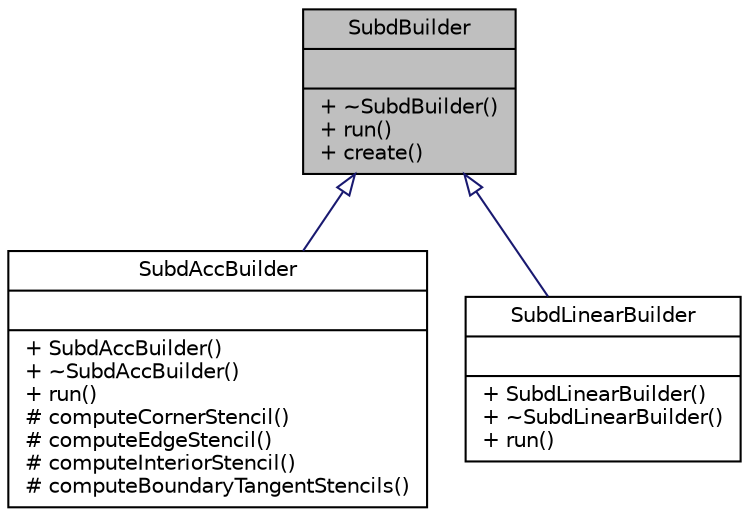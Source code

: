 digraph G
{
  edge [fontname="Helvetica",fontsize="10",labelfontname="Helvetica",labelfontsize="10"];
  node [fontname="Helvetica",fontsize="10",shape=record];
  Node1 [label="{SubdBuilder\n||+ ~SubdBuilder()\l+ run()\l+ create()\l}",height=0.2,width=0.4,color="black", fillcolor="grey75", style="filled" fontcolor="black"];
  Node1 -> Node2 [dir=back,color="midnightblue",fontsize="10",style="solid",arrowtail="empty",fontname="Helvetica"];
  Node2 [label="{SubdAccBuilder\n||+ SubdAccBuilder()\l+ ~SubdAccBuilder()\l+ run()\l# computeCornerStencil()\l# computeEdgeStencil()\l# computeInteriorStencil()\l# computeBoundaryTangentStencils()\l}",height=0.2,width=0.4,color="black", fillcolor="white", style="filled",URL="$d8/d80/classSubdAccBuilder.html"];
  Node1 -> Node3 [dir=back,color="midnightblue",fontsize="10",style="solid",arrowtail="empty",fontname="Helvetica"];
  Node3 [label="{SubdLinearBuilder\n||+ SubdLinearBuilder()\l+ ~SubdLinearBuilder()\l+ run()\l}",height=0.2,width=0.4,color="black", fillcolor="white", style="filled",URL="$d1/dd6/classSubdLinearBuilder.html"];
}

